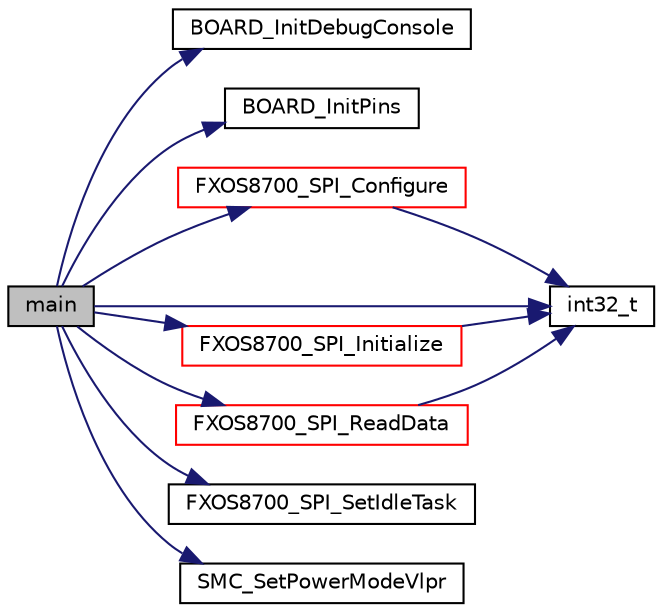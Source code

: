 digraph "main"
{
  edge [fontname="Helvetica",fontsize="10",labelfontname="Helvetica",labelfontsize="10"];
  node [fontname="Helvetica",fontsize="10",shape=record];
  rankdir="LR";
  Node0 [label="main",height=0.2,width=0.4,color="black", fillcolor="grey75", style="filled", fontcolor="black"];
  Node0 -> Node1 [color="midnightblue",fontsize="10",style="solid",fontname="Helvetica"];
  Node1 [label="BOARD_InitDebugConsole",height=0.2,width=0.4,color="black", fillcolor="white", style="filled",URL="$frdm-k64f_2board_8c.html#a4c84ccb952cb083367d7040cf9de3db8"];
  Node0 -> Node2 [color="midnightblue",fontsize="10",style="solid",fontname="Helvetica"];
  Node2 [label="BOARD_InitPins",height=0.2,width=0.4,color="black", fillcolor="white", style="filled",URL="$group__pin__mux.html#ga2c9fe54b6b84723fbaa590a6f4576966",tooltip="Configures pin routing and optionally pin electrical features. "];
  Node0 -> Node3 [color="midnightblue",fontsize="10",style="solid",fontname="Helvetica"];
  Node3 [label="FXOS8700_SPI_Configure",height=0.2,width=0.4,color="red", fillcolor="white", style="filled",URL="$fxos8700__drv_8c.html#ae7129952c935fb610a2c1cd327f59078",tooltip="The interface function to configure he sensor. "];
  Node3 -> Node4 [color="midnightblue",fontsize="10",style="solid",fontname="Helvetica"];
  Node4 [label="int32_t",height=0.2,width=0.4,color="black", fillcolor="white", style="filled",URL="$data__format__service_8h.html#a5d7069350a7d7e65686c77a8038f462f",tooltip="The interface function to append the data on the formated stream. "];
  Node0 -> Node8 [color="midnightblue",fontsize="10",style="solid",fontname="Helvetica"];
  Node8 [label="FXOS8700_SPI_Initialize",height=0.2,width=0.4,color="red", fillcolor="white", style="filled",URL="$fxos8700__drv_8c.html#ae968c689f91d84fb937839876121e3b4",tooltip="The interface function to initialize the sensor. "];
  Node8 -> Node4 [color="midnightblue",fontsize="10",style="solid",fontname="Helvetica"];
  Node0 -> Node12 [color="midnightblue",fontsize="10",style="solid",fontname="Helvetica"];
  Node12 [label="FXOS8700_SPI_ReadData",height=0.2,width=0.4,color="red", fillcolor="white", style="filled",URL="$fxos8700__drv_8c.html#afc06d66f845ef2b99f1fcace0900b79d",tooltip="The interface function to read the sensor data. "];
  Node12 -> Node4 [color="midnightblue",fontsize="10",style="solid",fontname="Helvetica"];
  Node0 -> Node14 [color="midnightblue",fontsize="10",style="solid",fontname="Helvetica"];
  Node14 [label="FXOS8700_SPI_SetIdleTask",height=0.2,width=0.4,color="black", fillcolor="white", style="filled",URL="$fxos8700__drv_8c.html#a58ef6f780a6b973bf94a9123119cf7ac",tooltip=": The interface function to set the SPI Idle Task. "];
  Node0 -> Node4 [color="midnightblue",fontsize="10",style="solid",fontname="Helvetica"];
  Node0 -> Node15 [color="midnightblue",fontsize="10",style="solid",fontname="Helvetica"];
  Node15 [label="SMC_SetPowerModeVlpr",height=0.2,width=0.4,color="black", fillcolor="white", style="filled",URL="$lpc54114_8c.html#a82cb114bb9a5ea2f235a0216709d70f8",tooltip="Configures the system to VLPR power mode. API name used from Kinetis family to maintain compatibility..."];
}
